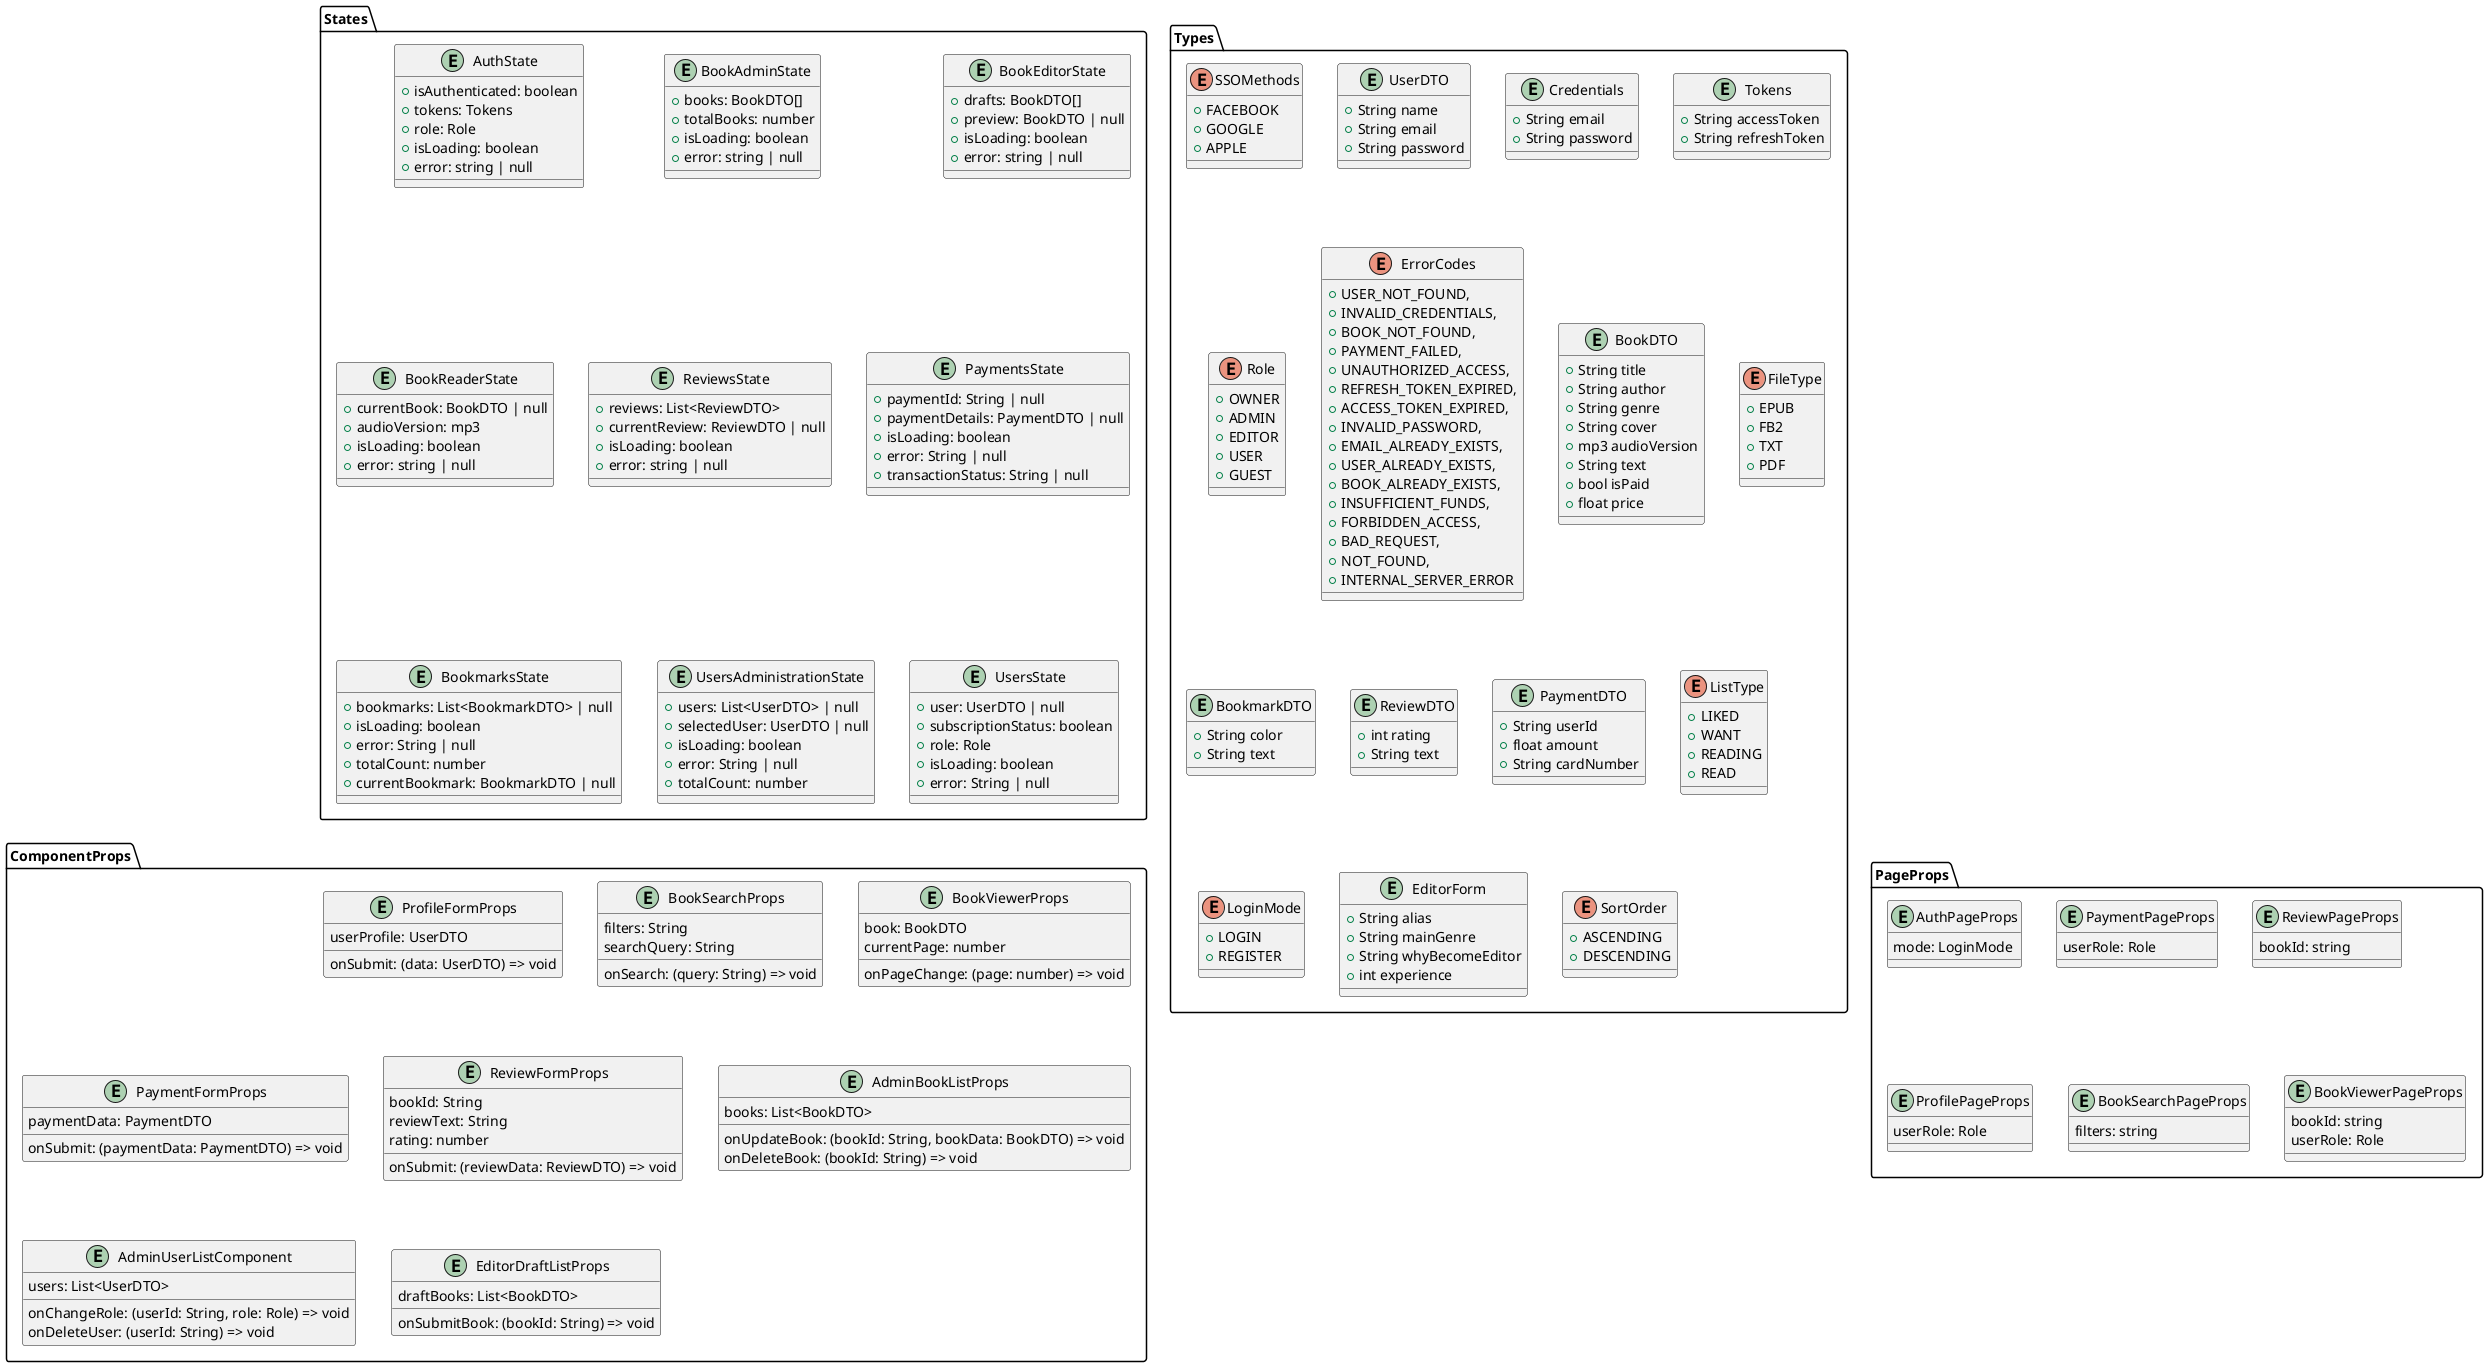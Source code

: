 @startuml
package "States"{
  entity AuthState {
    + isAuthenticated: boolean
    + tokens: Tokens
    + role: Role
    + isLoading: boolean
    + error: string | null
  }

  entity BookAdminState {
    + books: BookDTO[]
    + totalBooks: number
    + isLoading: boolean
    + error: string | null
  }

  entity BookEditorState {
    + drafts: BookDTO[]
    + preview: BookDTO | null
    + isLoading: boolean
    + error: string | null
  }

  entity BookReaderState {
    + currentBook: BookDTO | null
    + audioVersion: mp3
    + isLoading: boolean
    + error: string | null
  }

  entity ReviewsState {
    + reviews: List<ReviewDTO>
    + currentReview: ReviewDTO | null
    + isLoading: boolean
    + error: string | null
  }

  entity PaymentsState {
    + paymentId: String | null
    + paymentDetails: PaymentDTO | null
    + isLoading: boolean
    + error: String | null
    + transactionStatus: String | null
  }

  entity BookmarksState {
    + bookmarks: List<BookmarkDTO> | null
    + isLoading: boolean
    + error: String | null
    + totalCount: number
    + currentBookmark: BookmarkDTO | null
  }

  entity UsersAdministrationState {
    + users: List<UserDTO> | null
    + selectedUser: UserDTO | null
    + isLoading: boolean
    + error: String | null
    + totalCount: number
  }

  entity UsersState {
    + user: UserDTO | null
    + subscriptionStatus: boolean
    + role: Role
    + isLoading: boolean
    + error: String | null
  }
}
package "Types"{
  enum SSOMethods {
    + FACEBOOK
    + GOOGLE
    + APPLE
  }

  entity UserDTO {
    + String name
    + String email
    + String password
  }

  entity Credentials {
    + String email
    + String password
  }

  entity Tokens {
    + String accessToken
    + String refreshToken
  }

  enum Role {
    + OWNER
    + ADMIN
    + EDITOR
    + USER
    + GUEST
  }

  enum ErrorCodes {
    + USER_NOT_FOUND,
    + INVALID_CREDENTIALS,
    + BOOK_NOT_FOUND,
    + PAYMENT_FAILED,
    + UNAUTHORIZED_ACCESS,
    + REFRESH_TOKEN_EXPIRED,
    + ACCESS_TOKEN_EXPIRED,
    + INVALID_PASSWORD,
    + EMAIL_ALREADY_EXISTS,
    + USER_ALREADY_EXISTS,
    + BOOK_ALREADY_EXISTS,
    + INSUFFICIENT_FUNDS,
    + FORBIDDEN_ACCESS,
    + BAD_REQUEST,
    + NOT_FOUND,
    + INTERNAL_SERVER_ERROR
  }

  entity BookDTO {
    + String title
    + String author
    + String genre
    + String cover
    + mp3 audioVersion
    + String text
    + bool isPaid
    + float price
  }

  enum FileType {
    + EPUB
    + FB2
    + TXT
    + PDF
  }

  entity BookmarkDTO {
    + String color
    + String text
  }

  entity ReviewDTO {
    + int rating
    + String text
  }

  entity PaymentDTO {
    + String userId
    + float amount
    + String cardNumber
  }

  enum ListType {
    + LIKED
    + WANT
    + READING
    + READ
  }

  enum LoginMode {
    + LOGIN
    + REGISTER
  }

  entity EditorForm {
    + String alias
    + String mainGenre
    + String whyBecomeEditor
    + int experience
  }

  enum SortOrder {
    + ASCENDING
    + DESCENDING
  }
}
package "ComponentProps" {

  entity ProfileFormProps {
    userProfile: UserDTO
    onSubmit: (data: UserDTO) => void
  }

  entity BookSearchProps {
    filters: String
    searchQuery: String
    onSearch: (query: String) => void
  }

  entity BookViewerProps {
    book: BookDTO
    currentPage: number
    onPageChange: (page: number) => void
  }

  entity PaymentFormProps {
    paymentData: PaymentDTO
    onSubmit: (paymentData: PaymentDTO) => void
  }

  entity ReviewFormProps {
    bookId: String
    reviewText: String
    rating: number
    onSubmit: (reviewData: ReviewDTO) => void
  }

  entity AdminBookListProps {
    books: List<BookDTO>
    onUpdateBook: (bookId: String, bookData: BookDTO) => void
    onDeleteBook: (bookId: String) => void
  }

  entity AdminUserListComponent {
    users: List<UserDTO>
    onChangeRole: (userId: String, role: Role) => void
    onDeleteUser: (userId: String) => void
  }

  entity EditorDraftListProps {
    draftBooks: List<BookDTO>
    onSubmitBook: (bookId: String) => void
  }
}

package "PageProps"{
  entity AuthPageProps {
    mode: LoginMode
  }

  entity PaymentPageProps {
    userRole: Role
  }

  entity ReviewPageProps {
    bookId: string
  }

  entity ProfilePageProps {
    userRole: Role
  }

  entity BookSearchPageProps {
    filters: string
  }

  entity BookViewerPageProps {
    bookId: string
    userRole: Role
  }
}
@enduml